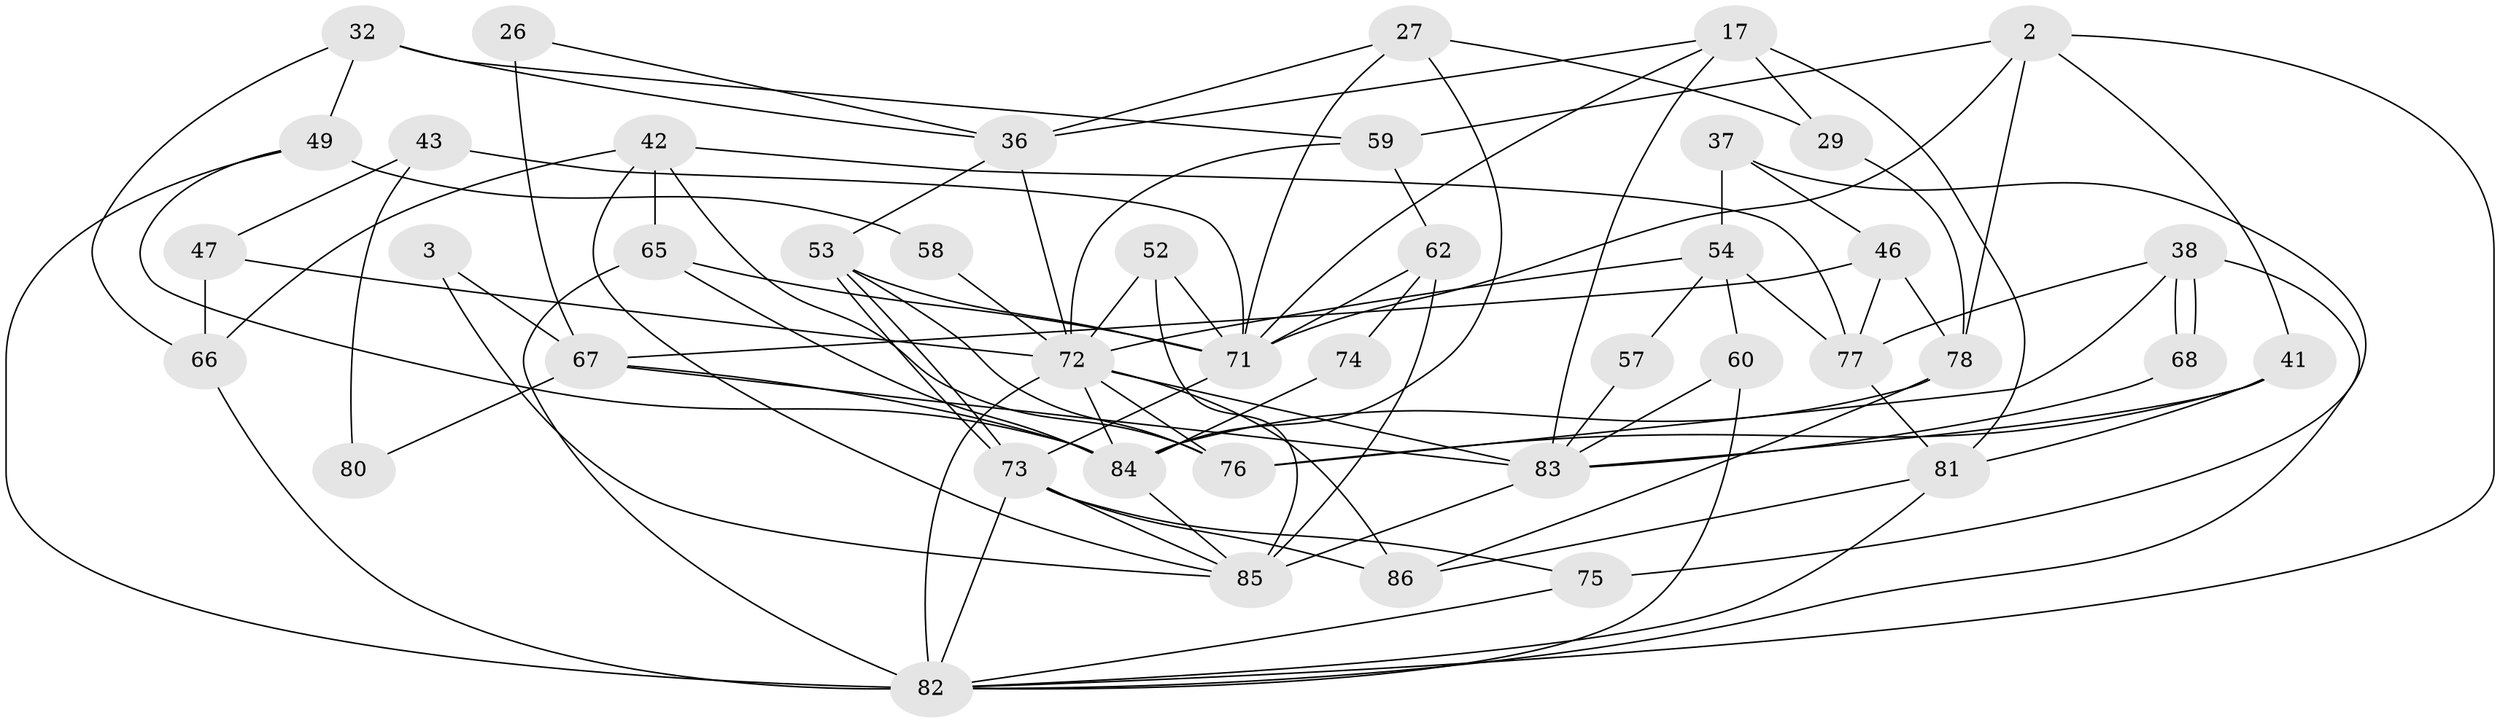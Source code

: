 // original degree distribution, {3: 0.313953488372093, 5: 0.23255813953488372, 4: 0.2558139534883721, 6: 0.10465116279069768, 2: 0.08139534883720931, 7: 0.011627906976744186}
// Generated by graph-tools (version 1.1) at 2025/51/03/09/25 04:51:10]
// undirected, 43 vertices, 99 edges
graph export_dot {
graph [start="1"]
  node [color=gray90,style=filled];
  2;
  3;
  17;
  26;
  27 [super="+15"];
  29;
  32;
  36 [super="+12"];
  37;
  38;
  41;
  42 [super="+8"];
  43;
  46;
  47;
  49;
  52;
  53;
  54;
  57;
  58 [super="+55"];
  59 [super="+13"];
  60;
  62 [super="+25"];
  65 [super="+45"];
  66;
  67 [super="+30"];
  68;
  71 [super="+69+39+64"];
  72 [super="+35+44+31+20"];
  73 [super="+24"];
  74;
  75 [super="+63"];
  76 [super="+5"];
  77 [super="+19+33"];
  78 [super="+11"];
  80;
  81 [super="+4"];
  82 [super="+79+48"];
  83 [super="+40+56+70"];
  84 [super="+34+51"];
  85 [super="+7+61"];
  86;
  2 -- 78;
  2 -- 41;
  2 -- 59;
  2 -- 71;
  2 -- 82;
  3 -- 67 [weight=2];
  3 -- 85 [weight=2];
  17 -- 81 [weight=2];
  17 -- 29;
  17 -- 83;
  17 -- 36;
  17 -- 71;
  26 -- 67 [weight=2];
  26 -- 36;
  27 -- 29;
  27 -- 36 [weight=2];
  27 -- 84 [weight=2];
  27 -- 71;
  29 -- 78;
  32 -- 49;
  32 -- 66;
  32 -- 36;
  32 -- 59;
  36 -- 53;
  36 -- 72;
  37 -- 54;
  37 -- 46;
  37 -- 75 [weight=2];
  38 -- 68;
  38 -- 68;
  38 -- 77;
  38 -- 76;
  38 -- 82;
  41 -- 83 [weight=3];
  41 -- 76;
  41 -- 81;
  42 -- 77;
  42 -- 66;
  42 -- 76;
  42 -- 85;
  42 -- 65;
  43 -- 47;
  43 -- 80;
  43 -- 71 [weight=3];
  46 -- 78;
  46 -- 67;
  46 -- 77;
  47 -- 66;
  47 -- 72;
  49 -- 58 [weight=2];
  49 -- 84;
  49 -- 82;
  52 -- 85;
  52 -- 71;
  52 -- 72;
  53 -- 73;
  53 -- 73;
  53 -- 76;
  53 -- 71;
  54 -- 60;
  54 -- 57;
  54 -- 77;
  54 -- 72;
  57 -- 83;
  58 -- 72 [weight=2];
  59 -- 62 [weight=2];
  59 -- 72 [weight=2];
  60 -- 83;
  60 -- 82;
  62 -- 74;
  62 -- 85 [weight=2];
  62 -- 71;
  65 -- 82 [weight=2];
  65 -- 84;
  65 -- 71;
  66 -- 82 [weight=2];
  67 -- 80;
  67 -- 83;
  67 -- 84;
  68 -- 83;
  71 -- 73;
  72 -- 82 [weight=5];
  72 -- 84 [weight=3];
  72 -- 83 [weight=3];
  72 -- 76;
  72 -- 86;
  73 -- 85;
  73 -- 82;
  73 -- 75;
  73 -- 86;
  74 -- 84;
  75 -- 82;
  77 -- 81;
  78 -- 86;
  78 -- 84 [weight=2];
  81 -- 82;
  81 -- 86;
  83 -- 85 [weight=2];
  84 -- 85;
}

